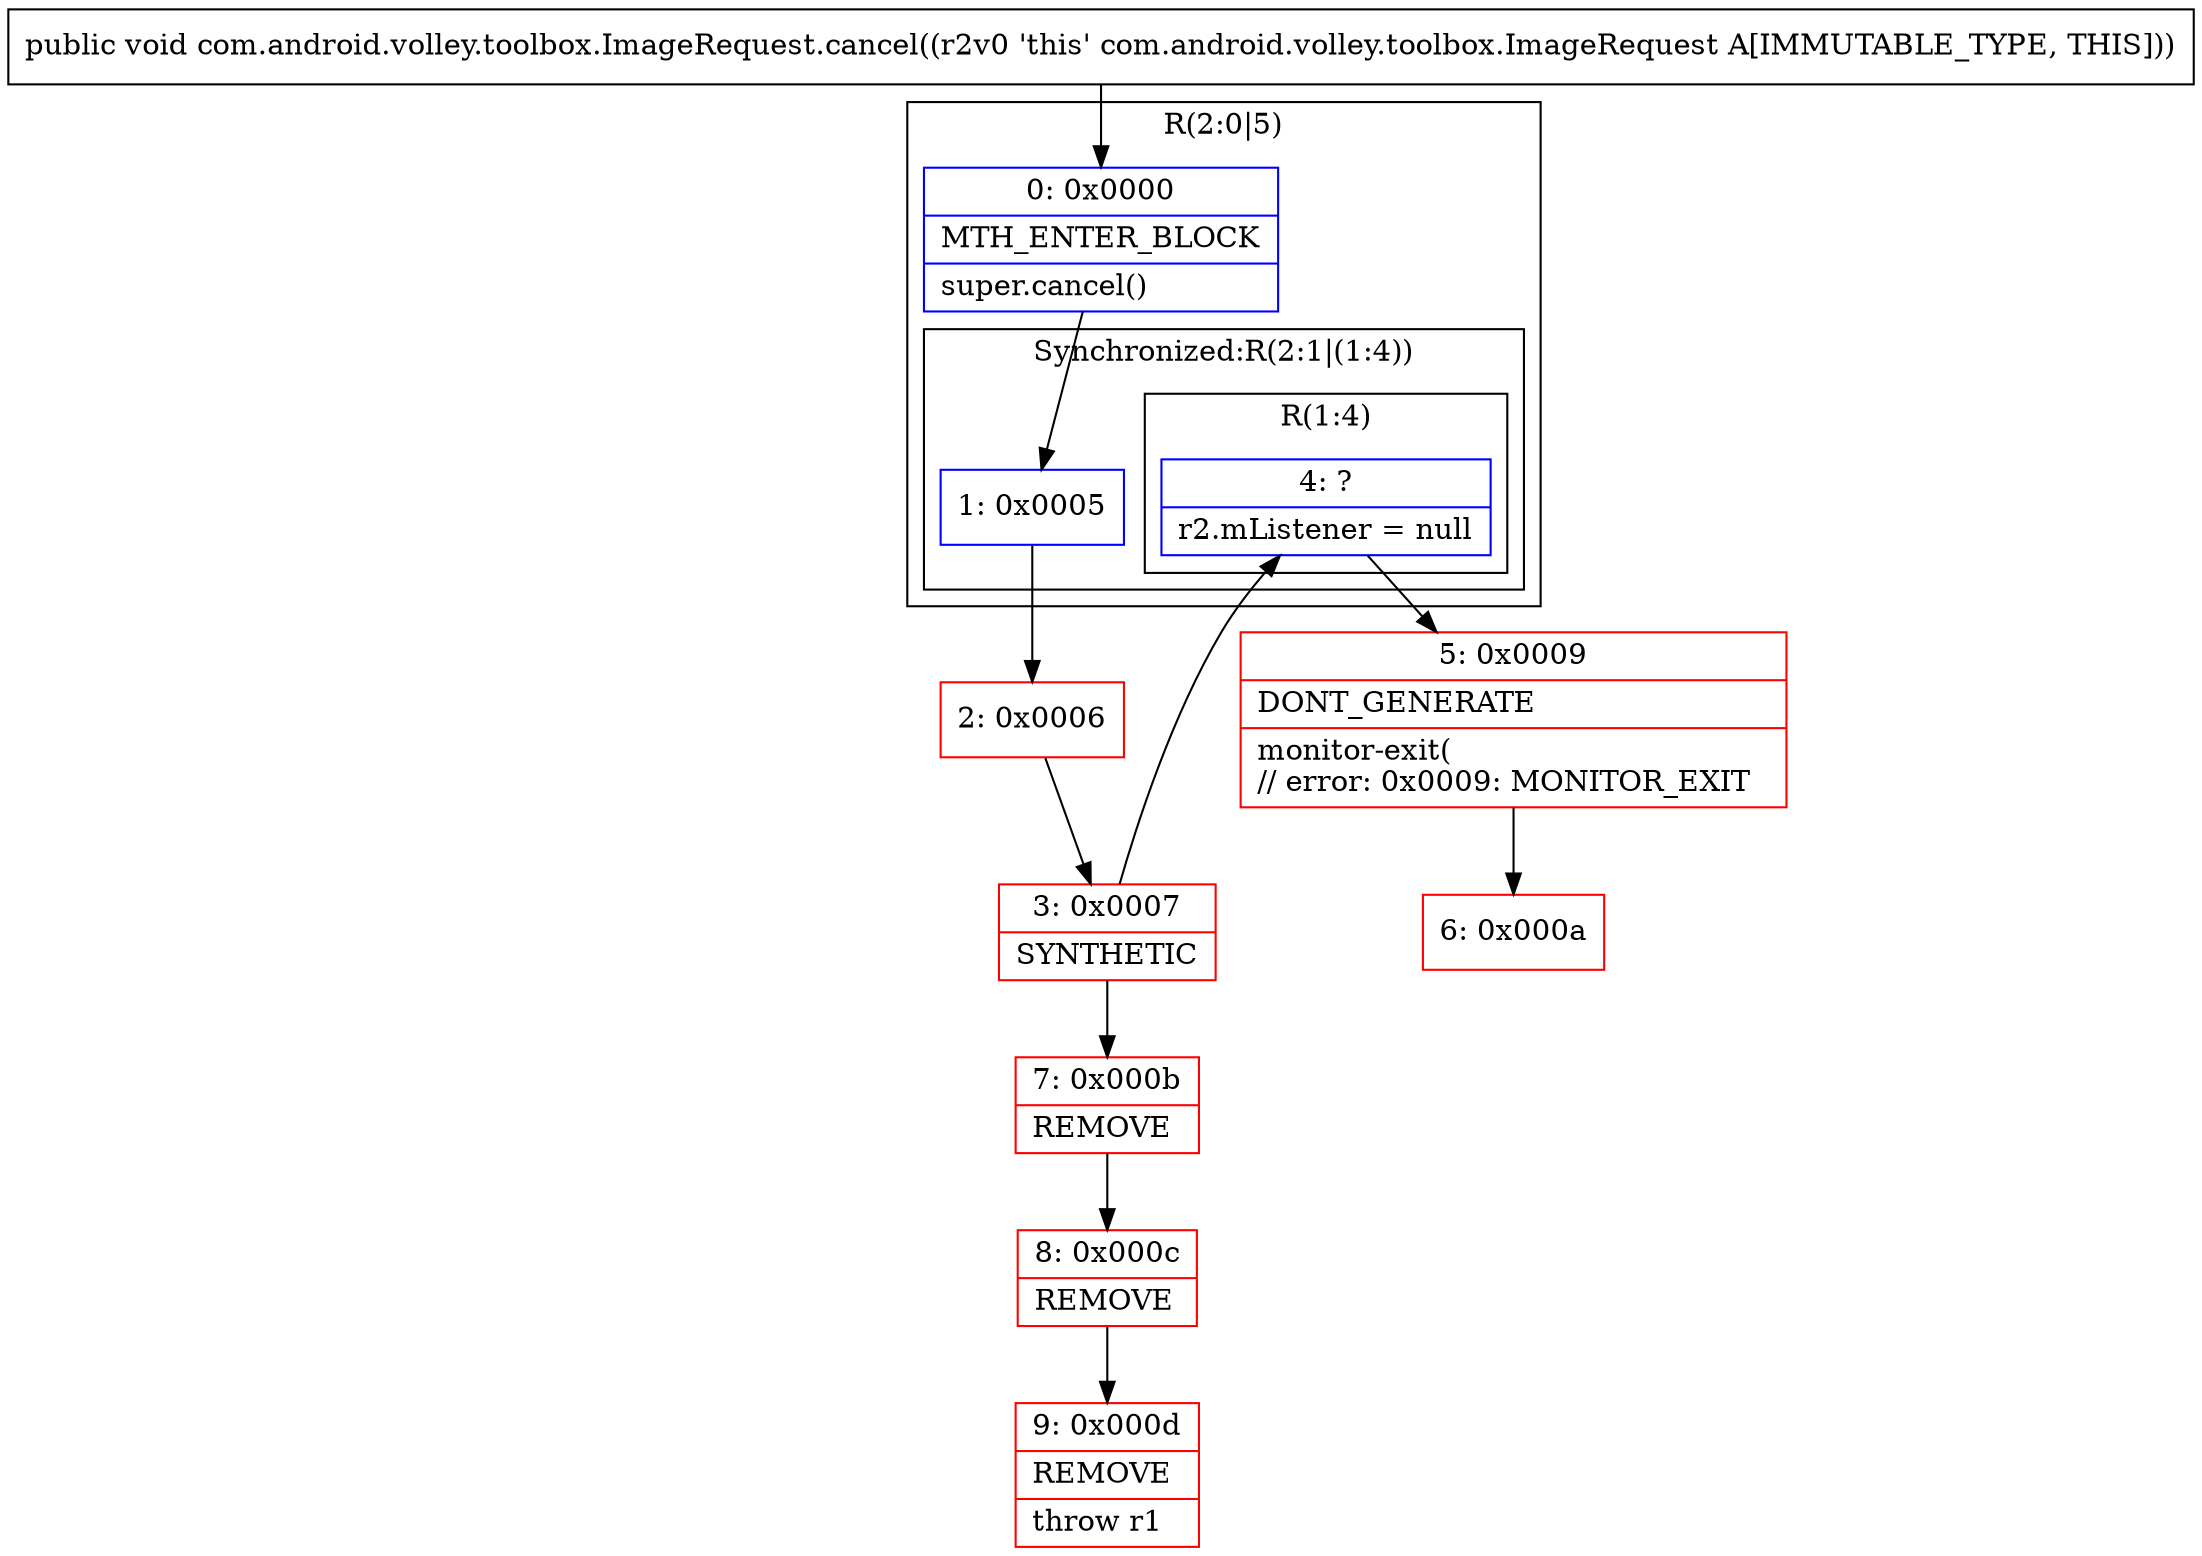 digraph "CFG forcom.android.volley.toolbox.ImageRequest.cancel()V" {
subgraph cluster_Region_2140948852 {
label = "R(2:0|5)";
node [shape=record,color=blue];
Node_0 [shape=record,label="{0\:\ 0x0000|MTH_ENTER_BLOCK\l|super.cancel()\l}"];
subgraph cluster_SynchronizedRegion_1624531484 {
label = "Synchronized:R(2:1|(1:4))";
node [shape=record,color=blue];
Node_1 [shape=record,label="{1\:\ 0x0005}"];
subgraph cluster_Region_19828363 {
label = "R(1:4)";
node [shape=record,color=blue];
Node_4 [shape=record,label="{4\:\ ?|r2.mListener = null\l}"];
}
}
}
Node_2 [shape=record,color=red,label="{2\:\ 0x0006}"];
Node_3 [shape=record,color=red,label="{3\:\ 0x0007|SYNTHETIC\l}"];
Node_5 [shape=record,color=red,label="{5\:\ 0x0009|DONT_GENERATE\l|monitor\-exit(\l\/\/ error: 0x0009: MONITOR_EXIT  \l}"];
Node_6 [shape=record,color=red,label="{6\:\ 0x000a}"];
Node_7 [shape=record,color=red,label="{7\:\ 0x000b|REMOVE\l}"];
Node_8 [shape=record,color=red,label="{8\:\ 0x000c|REMOVE\l}"];
Node_9 [shape=record,color=red,label="{9\:\ 0x000d|REMOVE\l|throw r1\l}"];
MethodNode[shape=record,label="{public void com.android.volley.toolbox.ImageRequest.cancel((r2v0 'this' com.android.volley.toolbox.ImageRequest A[IMMUTABLE_TYPE, THIS])) }"];
MethodNode -> Node_0;
Node_0 -> Node_1;
Node_1 -> Node_2;
Node_4 -> Node_5;
Node_2 -> Node_3;
Node_3 -> Node_4;
Node_3 -> Node_7;
Node_5 -> Node_6;
Node_7 -> Node_8;
Node_8 -> Node_9;
}

